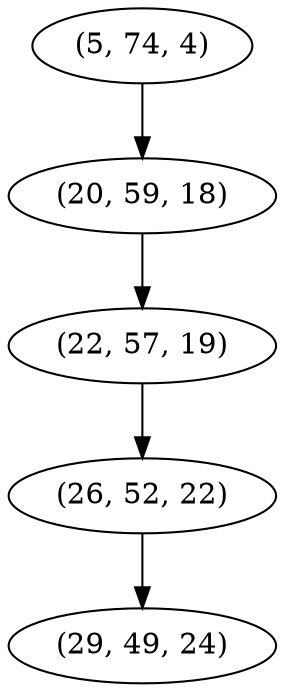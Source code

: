 digraph tree {
    "(5, 74, 4)";
    "(20, 59, 18)";
    "(22, 57, 19)";
    "(26, 52, 22)";
    "(29, 49, 24)";
    "(5, 74, 4)" -> "(20, 59, 18)";
    "(20, 59, 18)" -> "(22, 57, 19)";
    "(22, 57, 19)" -> "(26, 52, 22)";
    "(26, 52, 22)" -> "(29, 49, 24)";
}
